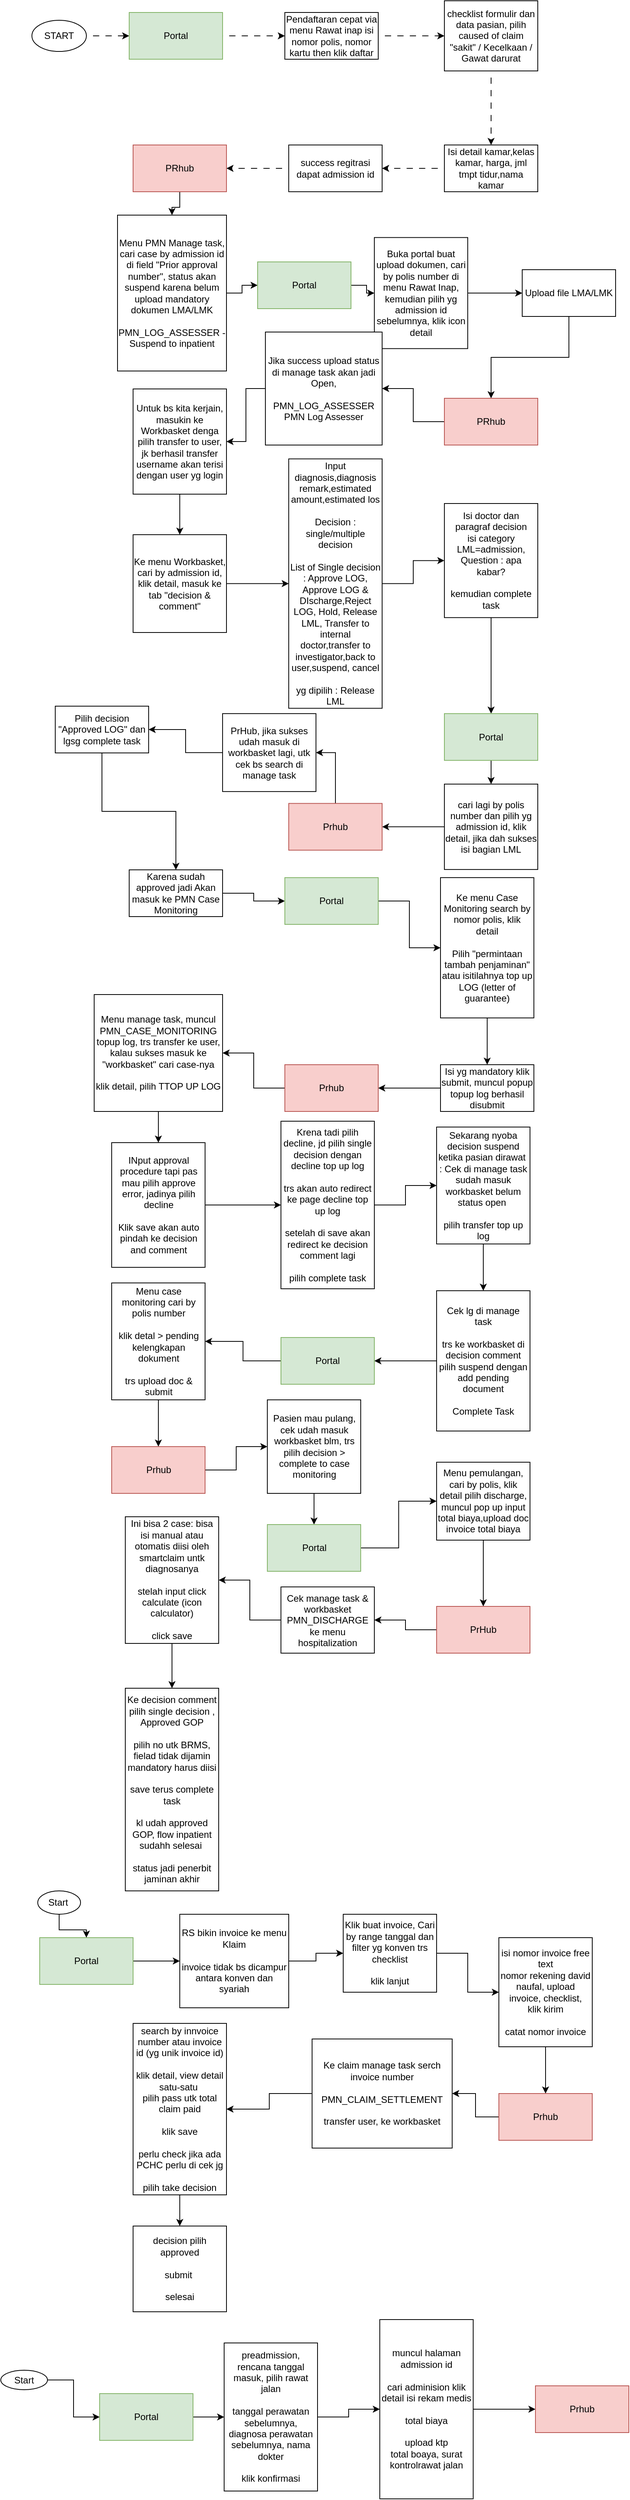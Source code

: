 <mxfile version="22.1.18" type="github">
  <diagram name="Page-1" id="2a_MQPUdAriOHTEBXUk0">
    <mxGraphModel dx="1042" dy="543" grid="1" gridSize="10" guides="1" tooltips="1" connect="1" arrows="1" fold="1" page="1" pageScale="1" pageWidth="850" pageHeight="1100" math="0" shadow="0">
      <root>
        <mxCell id="0" />
        <mxCell id="1" parent="0" />
        <mxCell id="EmaAOMSK9MtApYgZhfeo-3" value="" style="edgeStyle=orthogonalEdgeStyle;rounded=0;orthogonalLoop=1;jettySize=auto;html=1;strokeWidth=1;flowAnimation=1;" edge="1" parent="1" source="EmaAOMSK9MtApYgZhfeo-1" target="EmaAOMSK9MtApYgZhfeo-2">
          <mxGeometry relative="1" as="geometry" />
        </mxCell>
        <mxCell id="EmaAOMSK9MtApYgZhfeo-1" value="START" style="ellipse;whiteSpace=wrap;html=1;" vertex="1" parent="1">
          <mxGeometry x="40" y="40" width="70" height="40" as="geometry" />
        </mxCell>
        <mxCell id="EmaAOMSK9MtApYgZhfeo-5" value="" style="edgeStyle=orthogonalEdgeStyle;rounded=0;orthogonalLoop=1;jettySize=auto;html=1;flowAnimation=1;" edge="1" parent="1" source="EmaAOMSK9MtApYgZhfeo-2" target="EmaAOMSK9MtApYgZhfeo-4">
          <mxGeometry relative="1" as="geometry" />
        </mxCell>
        <mxCell id="EmaAOMSK9MtApYgZhfeo-2" value="Portal" style="whiteSpace=wrap;html=1;fillColor=#d5e8d4;strokeColor=#82b366;" vertex="1" parent="1">
          <mxGeometry x="165" y="30" width="120" height="60" as="geometry" />
        </mxCell>
        <mxCell id="EmaAOMSK9MtApYgZhfeo-8" value="" style="edgeStyle=orthogonalEdgeStyle;rounded=0;orthogonalLoop=1;jettySize=auto;html=1;flowAnimation=1;" edge="1" parent="1" source="EmaAOMSK9MtApYgZhfeo-4" target="EmaAOMSK9MtApYgZhfeo-7">
          <mxGeometry relative="1" as="geometry" />
        </mxCell>
        <mxCell id="EmaAOMSK9MtApYgZhfeo-4" value="Pendaftaran cepat via menu Rawat inap isi nomor polis, nomor kartu then klik daftar" style="whiteSpace=wrap;html=1;" vertex="1" parent="1">
          <mxGeometry x="365" y="30" width="120" height="60" as="geometry" />
        </mxCell>
        <mxCell id="EmaAOMSK9MtApYgZhfeo-11" value="" style="edgeStyle=orthogonalEdgeStyle;rounded=0;orthogonalLoop=1;jettySize=auto;html=1;flowAnimation=1;" edge="1" parent="1" source="EmaAOMSK9MtApYgZhfeo-7" target="EmaAOMSK9MtApYgZhfeo-10">
          <mxGeometry relative="1" as="geometry" />
        </mxCell>
        <mxCell id="EmaAOMSK9MtApYgZhfeo-7" value="checklist formulir dan data pasian, pilih caused of claim &quot;sakit&quot; / Kecelkaan / Gawat darurat" style="whiteSpace=wrap;html=1;" vertex="1" parent="1">
          <mxGeometry x="570" y="15" width="120" height="90" as="geometry" />
        </mxCell>
        <mxCell id="EmaAOMSK9MtApYgZhfeo-13" value="" style="edgeStyle=orthogonalEdgeStyle;rounded=0;orthogonalLoop=1;jettySize=auto;html=1;flowAnimation=1;" edge="1" parent="1" source="EmaAOMSK9MtApYgZhfeo-10" target="EmaAOMSK9MtApYgZhfeo-12">
          <mxGeometry relative="1" as="geometry" />
        </mxCell>
        <mxCell id="EmaAOMSK9MtApYgZhfeo-10" value="Isi detail kamar,kelas kamar, harga, jml tmpt tidur,nama kamar" style="whiteSpace=wrap;html=1;" vertex="1" parent="1">
          <mxGeometry x="570" y="200" width="120" height="60" as="geometry" />
        </mxCell>
        <mxCell id="EmaAOMSK9MtApYgZhfeo-15" value="" style="edgeStyle=orthogonalEdgeStyle;rounded=0;orthogonalLoop=1;jettySize=auto;html=1;flowAnimation=1;" edge="1" parent="1" source="EmaAOMSK9MtApYgZhfeo-12" target="EmaAOMSK9MtApYgZhfeo-14">
          <mxGeometry relative="1" as="geometry" />
        </mxCell>
        <mxCell id="EmaAOMSK9MtApYgZhfeo-12" value="success regitrasi dapat admission id" style="whiteSpace=wrap;html=1;" vertex="1" parent="1">
          <mxGeometry x="370" y="200" width="120" height="60" as="geometry" />
        </mxCell>
        <mxCell id="EmaAOMSK9MtApYgZhfeo-17" value="" style="edgeStyle=orthogonalEdgeStyle;rounded=0;orthogonalLoop=1;jettySize=auto;html=1;" edge="1" parent="1" source="EmaAOMSK9MtApYgZhfeo-14" target="EmaAOMSK9MtApYgZhfeo-16">
          <mxGeometry relative="1" as="geometry" />
        </mxCell>
        <mxCell id="EmaAOMSK9MtApYgZhfeo-14" value="PRhub" style="whiteSpace=wrap;html=1;fillColor=#f8cecc;strokeColor=#b85450;" vertex="1" parent="1">
          <mxGeometry x="170" y="200" width="120" height="60" as="geometry" />
        </mxCell>
        <mxCell id="EmaAOMSK9MtApYgZhfeo-97" value="" style="edgeStyle=orthogonalEdgeStyle;rounded=0;orthogonalLoop=1;jettySize=auto;html=1;" edge="1" parent="1" source="EmaAOMSK9MtApYgZhfeo-16" target="EmaAOMSK9MtApYgZhfeo-96">
          <mxGeometry relative="1" as="geometry" />
        </mxCell>
        <mxCell id="EmaAOMSK9MtApYgZhfeo-16" value="Menu PMN Manage task, cari case by admission id di field &quot;Prior approval number&quot;, status akan suspend karena belum upload mandatory dokumen LMA/LMK&lt;br&gt;&lt;br&gt;PMN_LOG_ASSESSER - Suspend to inpatient" style="whiteSpace=wrap;html=1;" vertex="1" parent="1">
          <mxGeometry x="150" y="290" width="140" height="200" as="geometry" />
        </mxCell>
        <mxCell id="EmaAOMSK9MtApYgZhfeo-22" value="" style="edgeStyle=orthogonalEdgeStyle;rounded=0;orthogonalLoop=1;jettySize=auto;html=1;" edge="1" parent="1" source="EmaAOMSK9MtApYgZhfeo-19" target="EmaAOMSK9MtApYgZhfeo-21">
          <mxGeometry relative="1" as="geometry" />
        </mxCell>
        <mxCell id="EmaAOMSK9MtApYgZhfeo-19" value="Buka portal buat upload dokumen, cari by polis number di menu Rawat Inap, kemudian pilih yg admission id sebelumnya, klik icon detail" style="whiteSpace=wrap;html=1;" vertex="1" parent="1">
          <mxGeometry x="480" y="318.75" width="120" height="142.5" as="geometry" />
        </mxCell>
        <mxCell id="EmaAOMSK9MtApYgZhfeo-24" value="" style="edgeStyle=orthogonalEdgeStyle;rounded=0;orthogonalLoop=1;jettySize=auto;html=1;" edge="1" parent="1" source="EmaAOMSK9MtApYgZhfeo-21" target="EmaAOMSK9MtApYgZhfeo-23">
          <mxGeometry relative="1" as="geometry" />
        </mxCell>
        <mxCell id="EmaAOMSK9MtApYgZhfeo-21" value="Upload file LMA/LMK" style="whiteSpace=wrap;html=1;" vertex="1" parent="1">
          <mxGeometry x="670" y="360" width="120" height="60" as="geometry" />
        </mxCell>
        <mxCell id="EmaAOMSK9MtApYgZhfeo-26" value="" style="edgeStyle=orthogonalEdgeStyle;rounded=0;orthogonalLoop=1;jettySize=auto;html=1;" edge="1" parent="1" source="EmaAOMSK9MtApYgZhfeo-23" target="EmaAOMSK9MtApYgZhfeo-25">
          <mxGeometry relative="1" as="geometry" />
        </mxCell>
        <mxCell id="EmaAOMSK9MtApYgZhfeo-23" value="PRhub" style="whiteSpace=wrap;html=1;fillColor=#f8cecc;strokeColor=#b85450;" vertex="1" parent="1">
          <mxGeometry x="570" y="525" width="120" height="60" as="geometry" />
        </mxCell>
        <mxCell id="EmaAOMSK9MtApYgZhfeo-28" value="" style="edgeStyle=orthogonalEdgeStyle;rounded=0;orthogonalLoop=1;jettySize=auto;html=1;" edge="1" parent="1" source="EmaAOMSK9MtApYgZhfeo-25" target="EmaAOMSK9MtApYgZhfeo-27">
          <mxGeometry relative="1" as="geometry" />
        </mxCell>
        <mxCell id="EmaAOMSK9MtApYgZhfeo-25" value="Jika success upload status di manage task akan jadi Open,&lt;br&gt;&lt;br&gt;PMN_LOG_ASSESSER PMN Log Assesser" style="whiteSpace=wrap;html=1;" vertex="1" parent="1">
          <mxGeometry x="340" y="440" width="150" height="145" as="geometry" />
        </mxCell>
        <mxCell id="EmaAOMSK9MtApYgZhfeo-31" value="" style="edgeStyle=orthogonalEdgeStyle;rounded=0;orthogonalLoop=1;jettySize=auto;html=1;" edge="1" parent="1" source="EmaAOMSK9MtApYgZhfeo-27" target="EmaAOMSK9MtApYgZhfeo-30">
          <mxGeometry relative="1" as="geometry" />
        </mxCell>
        <mxCell id="EmaAOMSK9MtApYgZhfeo-27" value="Untuk bs kita kerjain, masukin ke Workbasket denga pilih transfer to user, jk berhasil transfer username akan terisi dengan user yg login" style="whiteSpace=wrap;html=1;" vertex="1" parent="1">
          <mxGeometry x="170" y="513" width="120" height="135" as="geometry" />
        </mxCell>
        <mxCell id="EmaAOMSK9MtApYgZhfeo-33" value="" style="edgeStyle=orthogonalEdgeStyle;rounded=0;orthogonalLoop=1;jettySize=auto;html=1;" edge="1" parent="1" source="EmaAOMSK9MtApYgZhfeo-30" target="EmaAOMSK9MtApYgZhfeo-32">
          <mxGeometry relative="1" as="geometry" />
        </mxCell>
        <mxCell id="EmaAOMSK9MtApYgZhfeo-30" value="Ke menu Workbasket, cari by admission id, klik detail, masuk ke tab &quot;decision &amp;amp; comment&quot;" style="whiteSpace=wrap;html=1;" vertex="1" parent="1">
          <mxGeometry x="170" y="700" width="120" height="125.5" as="geometry" />
        </mxCell>
        <mxCell id="EmaAOMSK9MtApYgZhfeo-36" value="" style="edgeStyle=orthogonalEdgeStyle;rounded=0;orthogonalLoop=1;jettySize=auto;html=1;" edge="1" parent="1" source="EmaAOMSK9MtApYgZhfeo-32" target="EmaAOMSK9MtApYgZhfeo-35">
          <mxGeometry relative="1" as="geometry" />
        </mxCell>
        <mxCell id="EmaAOMSK9MtApYgZhfeo-32" value="Input diagnosis,diagnosis remark,estimated amount,estimated los&lt;br&gt;&lt;br&gt;Decision : single/multiple decision&lt;br&gt;&lt;br&gt;List of Single decision : Approve LOG, Approve LOG &amp;amp; DIscharge,Reject LOG, Hold, Release LML, Transfer to internal doctor,transfer to investigator,back to user,suspend, cancel&lt;br&gt;&lt;br&gt;yg dipilih : Release LML" style="whiteSpace=wrap;html=1;" vertex="1" parent="1">
          <mxGeometry x="370" y="602.75" width="120" height="320" as="geometry" />
        </mxCell>
        <mxCell id="EmaAOMSK9MtApYgZhfeo-44" value="" style="edgeStyle=orthogonalEdgeStyle;rounded=0;orthogonalLoop=1;jettySize=auto;html=1;" edge="1" parent="1" source="EmaAOMSK9MtApYgZhfeo-35" target="EmaAOMSK9MtApYgZhfeo-43">
          <mxGeometry relative="1" as="geometry" />
        </mxCell>
        <mxCell id="EmaAOMSK9MtApYgZhfeo-35" value="Isi doctor dan paragraf decision&lt;br&gt;isi category LML=admission, Question : apa kabar?&lt;br&gt;&lt;br&gt;kemudian complete task" style="whiteSpace=wrap;html=1;" vertex="1" parent="1">
          <mxGeometry x="570" y="660" width="120" height="146.38" as="geometry" />
        </mxCell>
        <mxCell id="EmaAOMSK9MtApYgZhfeo-46" value="" style="edgeStyle=orthogonalEdgeStyle;rounded=0;orthogonalLoop=1;jettySize=auto;html=1;" edge="1" parent="1" source="EmaAOMSK9MtApYgZhfeo-43" target="EmaAOMSK9MtApYgZhfeo-45">
          <mxGeometry relative="1" as="geometry" />
        </mxCell>
        <mxCell id="EmaAOMSK9MtApYgZhfeo-43" value="Portal" style="whiteSpace=wrap;html=1;fillColor=#d5e8d4;strokeColor=#82b366;" vertex="1" parent="1">
          <mxGeometry x="570" y="929.57" width="120" height="60" as="geometry" />
        </mxCell>
        <mxCell id="EmaAOMSK9MtApYgZhfeo-100" value="" style="edgeStyle=orthogonalEdgeStyle;rounded=0;orthogonalLoop=1;jettySize=auto;html=1;" edge="1" parent="1" source="EmaAOMSK9MtApYgZhfeo-45" target="EmaAOMSK9MtApYgZhfeo-99">
          <mxGeometry relative="1" as="geometry" />
        </mxCell>
        <mxCell id="EmaAOMSK9MtApYgZhfeo-45" value="cari lagi by polis number dan pilih yg admission id, klik detail, jika dah sukses isi bagian LML" style="whiteSpace=wrap;html=1;" vertex="1" parent="1">
          <mxGeometry x="570" y="1020" width="120" height="109.57" as="geometry" />
        </mxCell>
        <mxCell id="EmaAOMSK9MtApYgZhfeo-50" value="" style="edgeStyle=orthogonalEdgeStyle;rounded=0;orthogonalLoop=1;jettySize=auto;html=1;" edge="1" parent="1" source="EmaAOMSK9MtApYgZhfeo-47" target="EmaAOMSK9MtApYgZhfeo-49">
          <mxGeometry relative="1" as="geometry" />
        </mxCell>
        <mxCell id="EmaAOMSK9MtApYgZhfeo-47" value="PrHub, jika sukses udah masuk di workbasket lagi, utk cek bs search di manage task" style="whiteSpace=wrap;html=1;" vertex="1" parent="1">
          <mxGeometry x="285" y="929.57" width="120" height="100" as="geometry" />
        </mxCell>
        <mxCell id="EmaAOMSK9MtApYgZhfeo-52" value="" style="edgeStyle=orthogonalEdgeStyle;rounded=0;orthogonalLoop=1;jettySize=auto;html=1;" edge="1" parent="1" source="EmaAOMSK9MtApYgZhfeo-49" target="EmaAOMSK9MtApYgZhfeo-51">
          <mxGeometry relative="1" as="geometry" />
        </mxCell>
        <mxCell id="EmaAOMSK9MtApYgZhfeo-49" value="Pilih decision &quot;Approved LOG&quot; dan lgsg complete task" style="whiteSpace=wrap;html=1;" vertex="1" parent="1">
          <mxGeometry x="70" y="920" width="120" height="60" as="geometry" />
        </mxCell>
        <mxCell id="EmaAOMSK9MtApYgZhfeo-54" value="" style="edgeStyle=orthogonalEdgeStyle;rounded=0;orthogonalLoop=1;jettySize=auto;html=1;" edge="1" parent="1" source="EmaAOMSK9MtApYgZhfeo-51" target="EmaAOMSK9MtApYgZhfeo-53">
          <mxGeometry relative="1" as="geometry" />
        </mxCell>
        <mxCell id="EmaAOMSK9MtApYgZhfeo-51" value="Karena sudah approved jadi Akan masuk ke PMN Case Monitoring" style="whiteSpace=wrap;html=1;" vertex="1" parent="1">
          <mxGeometry x="165" y="1130" width="120" height="60" as="geometry" />
        </mxCell>
        <mxCell id="EmaAOMSK9MtApYgZhfeo-62" value="" style="edgeStyle=orthogonalEdgeStyle;rounded=0;orthogonalLoop=1;jettySize=auto;html=1;" edge="1" parent="1" source="EmaAOMSK9MtApYgZhfeo-53" target="EmaAOMSK9MtApYgZhfeo-61">
          <mxGeometry relative="1" as="geometry" />
        </mxCell>
        <mxCell id="EmaAOMSK9MtApYgZhfeo-53" value="Portal" style="whiteSpace=wrap;html=1;fillColor=#d5e8d4;strokeColor=#82b366;" vertex="1" parent="1">
          <mxGeometry x="365" y="1140" width="120" height="60" as="geometry" />
        </mxCell>
        <mxCell id="EmaAOMSK9MtApYgZhfeo-65" value="" style="edgeStyle=orthogonalEdgeStyle;rounded=0;orthogonalLoop=1;jettySize=auto;html=1;" edge="1" parent="1" source="EmaAOMSK9MtApYgZhfeo-61" target="EmaAOMSK9MtApYgZhfeo-64">
          <mxGeometry relative="1" as="geometry" />
        </mxCell>
        <mxCell id="EmaAOMSK9MtApYgZhfeo-61" value="Ke menu Case Monitoring search by nomor polis, klik detail&lt;br&gt;&lt;br&gt;Pilih &quot;permintaan tambah penjaminan&quot; atau isitilahnya top up LOG (letter of guarantee)" style="whiteSpace=wrap;html=1;" vertex="1" parent="1">
          <mxGeometry x="565" y="1140" width="120" height="180" as="geometry" />
        </mxCell>
        <mxCell id="EmaAOMSK9MtApYgZhfeo-67" value="" style="edgeStyle=orthogonalEdgeStyle;rounded=0;orthogonalLoop=1;jettySize=auto;html=1;" edge="1" parent="1" source="EmaAOMSK9MtApYgZhfeo-64" target="EmaAOMSK9MtApYgZhfeo-66">
          <mxGeometry relative="1" as="geometry" />
        </mxCell>
        <mxCell id="EmaAOMSK9MtApYgZhfeo-64" value="Isi yg mandatory klik submit, muncul popup topup log berhasil disubmit" style="whiteSpace=wrap;html=1;" vertex="1" parent="1">
          <mxGeometry x="565" y="1380" width="120" height="60" as="geometry" />
        </mxCell>
        <mxCell id="EmaAOMSK9MtApYgZhfeo-69" value="" style="edgeStyle=orthogonalEdgeStyle;rounded=0;orthogonalLoop=1;jettySize=auto;html=1;" edge="1" parent="1" source="EmaAOMSK9MtApYgZhfeo-66" target="EmaAOMSK9MtApYgZhfeo-68">
          <mxGeometry relative="1" as="geometry" />
        </mxCell>
        <mxCell id="EmaAOMSK9MtApYgZhfeo-66" value="Prhub" style="whiteSpace=wrap;html=1;fillColor=#f8cecc;strokeColor=#b85450;" vertex="1" parent="1">
          <mxGeometry x="365" y="1380" width="120" height="60" as="geometry" />
        </mxCell>
        <mxCell id="EmaAOMSK9MtApYgZhfeo-71" value="" style="edgeStyle=orthogonalEdgeStyle;rounded=0;orthogonalLoop=1;jettySize=auto;html=1;" edge="1" parent="1" source="EmaAOMSK9MtApYgZhfeo-68" target="EmaAOMSK9MtApYgZhfeo-70">
          <mxGeometry relative="1" as="geometry" />
        </mxCell>
        <mxCell id="EmaAOMSK9MtApYgZhfeo-68" value="Menu manage task, muncul PMN_CASE_MONITORING topup log, trs transfer ke user, kalau sukses masuk ke &quot;workbasket&quot; cari case-nya&lt;br&gt;&lt;br&gt;klik detail, pilih TTOP UP LOG" style="whiteSpace=wrap;html=1;" vertex="1" parent="1">
          <mxGeometry x="120" y="1290" width="165" height="150" as="geometry" />
        </mxCell>
        <mxCell id="EmaAOMSK9MtApYgZhfeo-73" value="" style="edgeStyle=orthogonalEdgeStyle;rounded=0;orthogonalLoop=1;jettySize=auto;html=1;" edge="1" parent="1" source="EmaAOMSK9MtApYgZhfeo-70" target="EmaAOMSK9MtApYgZhfeo-72">
          <mxGeometry relative="1" as="geometry" />
        </mxCell>
        <mxCell id="EmaAOMSK9MtApYgZhfeo-70" value="INput approval procedure tapi pas mau pilih approve error, jadinya pilih decline&lt;br&gt;&lt;br&gt;Klik save akan auto pindah ke decision and comment" style="whiteSpace=wrap;html=1;" vertex="1" parent="1">
          <mxGeometry x="142.5" y="1480" width="120" height="160" as="geometry" />
        </mxCell>
        <mxCell id="EmaAOMSK9MtApYgZhfeo-75" value="" style="edgeStyle=orthogonalEdgeStyle;rounded=0;orthogonalLoop=1;jettySize=auto;html=1;" edge="1" parent="1" source="EmaAOMSK9MtApYgZhfeo-72" target="EmaAOMSK9MtApYgZhfeo-74">
          <mxGeometry relative="1" as="geometry" />
        </mxCell>
        <mxCell id="EmaAOMSK9MtApYgZhfeo-72" value="Krena tadi pilih decline, jd pilih single decision dengan decline top up log&lt;br&gt;&lt;br&gt;trs akan auto redirect ke page decline top up log&lt;br&gt;&lt;br&gt;setelah di save akan redirect ke decision comment lagi&lt;br&gt;&lt;br&gt;pilih complete task" style="whiteSpace=wrap;html=1;" vertex="1" parent="1">
          <mxGeometry x="360" y="1452.5" width="120" height="215" as="geometry" />
        </mxCell>
        <mxCell id="EmaAOMSK9MtApYgZhfeo-77" value="" style="edgeStyle=orthogonalEdgeStyle;rounded=0;orthogonalLoop=1;jettySize=auto;html=1;" edge="1" parent="1" source="EmaAOMSK9MtApYgZhfeo-74" target="EmaAOMSK9MtApYgZhfeo-76">
          <mxGeometry relative="1" as="geometry" />
        </mxCell>
        <mxCell id="EmaAOMSK9MtApYgZhfeo-74" value="Sekarang nyoba decision suspend ketika pasian dirawat&amp;nbsp; : Cek di manage task sudah masuk workbasket belum status open&amp;nbsp;&lt;br&gt;&lt;br&gt;pilih transfer top up log" style="whiteSpace=wrap;html=1;" vertex="1" parent="1">
          <mxGeometry x="560" y="1460" width="120" height="150" as="geometry" />
        </mxCell>
        <mxCell id="EmaAOMSK9MtApYgZhfeo-79" value="" style="edgeStyle=orthogonalEdgeStyle;rounded=0;orthogonalLoop=1;jettySize=auto;html=1;" edge="1" parent="1" source="EmaAOMSK9MtApYgZhfeo-76" target="EmaAOMSK9MtApYgZhfeo-78">
          <mxGeometry relative="1" as="geometry" />
        </mxCell>
        <mxCell id="EmaAOMSK9MtApYgZhfeo-76" value="Cek lg di manage task&lt;br&gt;&lt;br&gt;trs ke workbasket di decision comment pilih suspend dengan add pending document&lt;br&gt;&lt;br&gt;Complete Task" style="whiteSpace=wrap;html=1;" vertex="1" parent="1">
          <mxGeometry x="560" y="1670" width="120" height="180" as="geometry" />
        </mxCell>
        <mxCell id="EmaAOMSK9MtApYgZhfeo-81" value="" style="edgeStyle=orthogonalEdgeStyle;rounded=0;orthogonalLoop=1;jettySize=auto;html=1;" edge="1" parent="1" source="EmaAOMSK9MtApYgZhfeo-78" target="EmaAOMSK9MtApYgZhfeo-80">
          <mxGeometry relative="1" as="geometry" />
        </mxCell>
        <mxCell id="EmaAOMSK9MtApYgZhfeo-78" value="Portal" style="whiteSpace=wrap;html=1;fillColor=#d5e8d4;strokeColor=#82b366;" vertex="1" parent="1">
          <mxGeometry x="360" y="1730" width="120" height="60" as="geometry" />
        </mxCell>
        <mxCell id="EmaAOMSK9MtApYgZhfeo-83" value="" style="edgeStyle=orthogonalEdgeStyle;rounded=0;orthogonalLoop=1;jettySize=auto;html=1;" edge="1" parent="1" source="EmaAOMSK9MtApYgZhfeo-80" target="EmaAOMSK9MtApYgZhfeo-82">
          <mxGeometry relative="1" as="geometry" />
        </mxCell>
        <mxCell id="EmaAOMSK9MtApYgZhfeo-80" value="Menu case monitoring cari by polis number&lt;br&gt;&lt;br&gt;klik detal &amp;gt; pending kelengkapan dokument&lt;br&gt;&lt;br&gt;trs upload doc &amp;amp; submit" style="whiteSpace=wrap;html=1;" vertex="1" parent="1">
          <mxGeometry x="142.5" y="1660" width="120" height="150" as="geometry" />
        </mxCell>
        <mxCell id="EmaAOMSK9MtApYgZhfeo-85" value="" style="edgeStyle=orthogonalEdgeStyle;rounded=0;orthogonalLoop=1;jettySize=auto;html=1;" edge="1" parent="1" source="EmaAOMSK9MtApYgZhfeo-82" target="EmaAOMSK9MtApYgZhfeo-84">
          <mxGeometry relative="1" as="geometry" />
        </mxCell>
        <mxCell id="EmaAOMSK9MtApYgZhfeo-82" value="Prhub" style="whiteSpace=wrap;html=1;fillColor=#f8cecc;strokeColor=#b85450;" vertex="1" parent="1">
          <mxGeometry x="142.5" y="1870" width="120" height="60" as="geometry" />
        </mxCell>
        <mxCell id="EmaAOMSK9MtApYgZhfeo-87" value="" style="edgeStyle=orthogonalEdgeStyle;rounded=0;orthogonalLoop=1;jettySize=auto;html=1;" edge="1" parent="1" source="EmaAOMSK9MtApYgZhfeo-84" target="EmaAOMSK9MtApYgZhfeo-86">
          <mxGeometry relative="1" as="geometry" />
        </mxCell>
        <mxCell id="EmaAOMSK9MtApYgZhfeo-84" value="Pasien mau pulang, cek udah masuk workbasket blm, trs pilih decision &amp;gt; complete to case monitoring" style="whiteSpace=wrap;html=1;" vertex="1" parent="1">
          <mxGeometry x="342.5" y="1810" width="120" height="120" as="geometry" />
        </mxCell>
        <mxCell id="EmaAOMSK9MtApYgZhfeo-89" value="" style="edgeStyle=orthogonalEdgeStyle;rounded=0;orthogonalLoop=1;jettySize=auto;html=1;" edge="1" parent="1" source="EmaAOMSK9MtApYgZhfeo-86" target="EmaAOMSK9MtApYgZhfeo-88">
          <mxGeometry relative="1" as="geometry" />
        </mxCell>
        <mxCell id="EmaAOMSK9MtApYgZhfeo-86" value="Portal" style="whiteSpace=wrap;html=1;fillColor=#d5e8d4;strokeColor=#82b366;" vertex="1" parent="1">
          <mxGeometry x="342.5" y="1970" width="120" height="60" as="geometry" />
        </mxCell>
        <mxCell id="EmaAOMSK9MtApYgZhfeo-91" value="" style="edgeStyle=orthogonalEdgeStyle;rounded=0;orthogonalLoop=1;jettySize=auto;html=1;" edge="1" parent="1" source="EmaAOMSK9MtApYgZhfeo-88" target="EmaAOMSK9MtApYgZhfeo-90">
          <mxGeometry relative="1" as="geometry" />
        </mxCell>
        <mxCell id="EmaAOMSK9MtApYgZhfeo-88" value="Menu pemulangan, cari by polis, klik detail pilih discharge, muncul pop up input total biaya,upload doc invoice total biaya" style="whiteSpace=wrap;html=1;" vertex="1" parent="1">
          <mxGeometry x="560" y="1890" width="120" height="100" as="geometry" />
        </mxCell>
        <mxCell id="EmaAOMSK9MtApYgZhfeo-93" value="" style="edgeStyle=orthogonalEdgeStyle;rounded=0;orthogonalLoop=1;jettySize=auto;html=1;" edge="1" parent="1" source="EmaAOMSK9MtApYgZhfeo-90" target="EmaAOMSK9MtApYgZhfeo-92">
          <mxGeometry relative="1" as="geometry" />
        </mxCell>
        <mxCell id="EmaAOMSK9MtApYgZhfeo-90" value="PrHub" style="whiteSpace=wrap;html=1;fillColor=#f8cecc;strokeColor=#b85450;" vertex="1" parent="1">
          <mxGeometry x="560" y="2075" width="120" height="60" as="geometry" />
        </mxCell>
        <mxCell id="EmaAOMSK9MtApYgZhfeo-95" value="" style="edgeStyle=orthogonalEdgeStyle;rounded=0;orthogonalLoop=1;jettySize=auto;html=1;" edge="1" parent="1" source="EmaAOMSK9MtApYgZhfeo-92" target="EmaAOMSK9MtApYgZhfeo-94">
          <mxGeometry relative="1" as="geometry" />
        </mxCell>
        <mxCell id="EmaAOMSK9MtApYgZhfeo-92" value="Cek manage task &amp;amp; workbasket PMN_DISCHARGE ke menu hospitalization" style="whiteSpace=wrap;html=1;" vertex="1" parent="1">
          <mxGeometry x="360" y="2050" width="120" height="85" as="geometry" />
        </mxCell>
        <mxCell id="EmaAOMSK9MtApYgZhfeo-108" value="" style="edgeStyle=orthogonalEdgeStyle;rounded=0;orthogonalLoop=1;jettySize=auto;html=1;" edge="1" parent="1" source="EmaAOMSK9MtApYgZhfeo-94" target="EmaAOMSK9MtApYgZhfeo-107">
          <mxGeometry relative="1" as="geometry" />
        </mxCell>
        <mxCell id="EmaAOMSK9MtApYgZhfeo-94" value="Ini bisa 2 case: bisa isi manual atau otomatis diisi oleh smartclaim untk diagnosanya&lt;br&gt;&lt;br&gt;stelah input click calculate (icon calculator)&lt;br&gt;&lt;br&gt;click save" style="whiteSpace=wrap;html=1;" vertex="1" parent="1">
          <mxGeometry x="160" y="1960" width="120" height="162.5" as="geometry" />
        </mxCell>
        <mxCell id="EmaAOMSK9MtApYgZhfeo-98" style="edgeStyle=orthogonalEdgeStyle;rounded=0;orthogonalLoop=1;jettySize=auto;html=1;entryX=0;entryY=0.5;entryDx=0;entryDy=0;" edge="1" parent="1" source="EmaAOMSK9MtApYgZhfeo-96" target="EmaAOMSK9MtApYgZhfeo-19">
          <mxGeometry relative="1" as="geometry" />
        </mxCell>
        <mxCell id="EmaAOMSK9MtApYgZhfeo-96" value="Portal" style="whiteSpace=wrap;html=1;fillColor=#d5e8d4;strokeColor=#82b366;" vertex="1" parent="1">
          <mxGeometry x="330" y="350" width="120" height="60" as="geometry" />
        </mxCell>
        <mxCell id="EmaAOMSK9MtApYgZhfeo-101" style="edgeStyle=orthogonalEdgeStyle;rounded=0;orthogonalLoop=1;jettySize=auto;html=1;entryX=1;entryY=0.5;entryDx=0;entryDy=0;" edge="1" parent="1" source="EmaAOMSK9MtApYgZhfeo-99" target="EmaAOMSK9MtApYgZhfeo-47">
          <mxGeometry relative="1" as="geometry" />
        </mxCell>
        <mxCell id="EmaAOMSK9MtApYgZhfeo-99" value="Prhub" style="whiteSpace=wrap;html=1;fillColor=#f8cecc;strokeColor=#b85450;" vertex="1" parent="1">
          <mxGeometry x="370" y="1044.785" width="120" height="60" as="geometry" />
        </mxCell>
        <mxCell id="EmaAOMSK9MtApYgZhfeo-107" value="Ke decision comment pilih single decision , Approved GOP&lt;br&gt;&lt;br&gt;pilih no utk BRMS, fielad tidak dijamin mandatory harus diisi&lt;br&gt;&lt;br&gt;save terus complete task&lt;br&gt;&lt;br&gt;kl udah approved GOP, flow inpatient sudahh selesai&amp;nbsp;&lt;br&gt;&lt;br&gt;status jadi penerbit jaminan akhir" style="whiteSpace=wrap;html=1;" vertex="1" parent="1">
          <mxGeometry x="160" y="2180" width="120" height="260" as="geometry" />
        </mxCell>
        <mxCell id="EmaAOMSK9MtApYgZhfeo-117" value="" style="edgeStyle=orthogonalEdgeStyle;rounded=0;orthogonalLoop=1;jettySize=auto;html=1;" edge="1" parent="1" source="EmaAOMSK9MtApYgZhfeo-112" target="EmaAOMSK9MtApYgZhfeo-116">
          <mxGeometry relative="1" as="geometry" />
        </mxCell>
        <mxCell id="EmaAOMSK9MtApYgZhfeo-112" value="RS bikin invoice ke menu Klaim&lt;br&gt;&lt;br&gt;invoice tidak bs dicampur antara konven dan syariah" style="rounded=0;whiteSpace=wrap;html=1;" vertex="1" parent="1">
          <mxGeometry x="230" y="2470" width="140" height="120" as="geometry" />
        </mxCell>
        <mxCell id="EmaAOMSK9MtApYgZhfeo-115" value="" style="edgeStyle=orthogonalEdgeStyle;rounded=0;orthogonalLoop=1;jettySize=auto;html=1;" edge="1" parent="1" source="EmaAOMSK9MtApYgZhfeo-114" target="EmaAOMSK9MtApYgZhfeo-112">
          <mxGeometry relative="1" as="geometry" />
        </mxCell>
        <mxCell id="EmaAOMSK9MtApYgZhfeo-114" value="Portal" style="rounded=0;whiteSpace=wrap;html=1;fillColor=#d5e8d4;strokeColor=#82b366;" vertex="1" parent="1">
          <mxGeometry x="50" y="2500" width="120" height="60" as="geometry" />
        </mxCell>
        <mxCell id="EmaAOMSK9MtApYgZhfeo-120" value="" style="edgeStyle=orthogonalEdgeStyle;rounded=0;orthogonalLoop=1;jettySize=auto;html=1;" edge="1" parent="1" source="EmaAOMSK9MtApYgZhfeo-116" target="EmaAOMSK9MtApYgZhfeo-119">
          <mxGeometry relative="1" as="geometry" />
        </mxCell>
        <mxCell id="EmaAOMSK9MtApYgZhfeo-116" value="Klik buat invoice, Cari by range tanggal dan filter yg konven trs checklist&lt;br&gt;&lt;br&gt;klik lanjut" style="whiteSpace=wrap;html=1;rounded=0;" vertex="1" parent="1">
          <mxGeometry x="440" y="2470" width="120" height="100" as="geometry" />
        </mxCell>
        <mxCell id="EmaAOMSK9MtApYgZhfeo-123" value="" style="edgeStyle=orthogonalEdgeStyle;rounded=0;orthogonalLoop=1;jettySize=auto;html=1;" edge="1" parent="1" source="EmaAOMSK9MtApYgZhfeo-119" target="EmaAOMSK9MtApYgZhfeo-122">
          <mxGeometry relative="1" as="geometry" />
        </mxCell>
        <mxCell id="EmaAOMSK9MtApYgZhfeo-119" value="isi nomor invoice free text&lt;br&gt;nomor rekening david naufal, upload invoice, checklist,&lt;br&gt;klik kirim&lt;br&gt;&lt;br&gt;catat nomor invoice" style="whiteSpace=wrap;html=1;rounded=0;" vertex="1" parent="1">
          <mxGeometry x="640" y="2500" width="120" height="140" as="geometry" />
        </mxCell>
        <mxCell id="EmaAOMSK9MtApYgZhfeo-125" value="" style="edgeStyle=orthogonalEdgeStyle;rounded=0;orthogonalLoop=1;jettySize=auto;html=1;" edge="1" parent="1" source="EmaAOMSK9MtApYgZhfeo-122" target="EmaAOMSK9MtApYgZhfeo-124">
          <mxGeometry relative="1" as="geometry" />
        </mxCell>
        <mxCell id="EmaAOMSK9MtApYgZhfeo-122" value="Prhub" style="whiteSpace=wrap;html=1;rounded=0;fillColor=#f8cecc;strokeColor=#b85450;" vertex="1" parent="1">
          <mxGeometry x="640" y="2700" width="120" height="60" as="geometry" />
        </mxCell>
        <mxCell id="EmaAOMSK9MtApYgZhfeo-128" value="" style="edgeStyle=orthogonalEdgeStyle;rounded=0;orthogonalLoop=1;jettySize=auto;html=1;" edge="1" parent="1" source="EmaAOMSK9MtApYgZhfeo-124" target="EmaAOMSK9MtApYgZhfeo-127">
          <mxGeometry relative="1" as="geometry" />
        </mxCell>
        <mxCell id="EmaAOMSK9MtApYgZhfeo-124" value="Ke claim manage task serch invoice number&lt;br&gt;&lt;br&gt;PMN_CLAIM_SETTLEMENT&lt;br&gt;&lt;br&gt;transfer user, ke workbasket" style="whiteSpace=wrap;html=1;rounded=0;" vertex="1" parent="1">
          <mxGeometry x="400" y="2630" width="180" height="140" as="geometry" />
        </mxCell>
        <mxCell id="EmaAOMSK9MtApYgZhfeo-132" value="" style="edgeStyle=orthogonalEdgeStyle;rounded=0;orthogonalLoop=1;jettySize=auto;html=1;" edge="1" parent="1" source="EmaAOMSK9MtApYgZhfeo-127" target="EmaAOMSK9MtApYgZhfeo-131">
          <mxGeometry relative="1" as="geometry" />
        </mxCell>
        <mxCell id="EmaAOMSK9MtApYgZhfeo-127" value="search by innvoice number atau invoice id (yg unik invoice id)&lt;br&gt;&lt;br&gt;klik detail, view detail satu-satu&amp;nbsp;&lt;br&gt;pilih pass utk total claim paid&lt;br&gt;&lt;br&gt;klik save&lt;br&gt;&lt;br&gt;perlu check jika ada PCHC perlu di cek jg&lt;br&gt;&lt;br&gt;pilih take decision&lt;br&gt;" style="whiteSpace=wrap;html=1;rounded=0;" vertex="1" parent="1">
          <mxGeometry x="170" y="2610" width="120" height="220" as="geometry" />
        </mxCell>
        <mxCell id="EmaAOMSK9MtApYgZhfeo-130" value="" style="edgeStyle=orthogonalEdgeStyle;rounded=0;orthogonalLoop=1;jettySize=auto;html=1;" edge="1" parent="1" source="EmaAOMSK9MtApYgZhfeo-129" target="EmaAOMSK9MtApYgZhfeo-114">
          <mxGeometry relative="1" as="geometry" />
        </mxCell>
        <mxCell id="EmaAOMSK9MtApYgZhfeo-129" value="Start&amp;nbsp;" style="ellipse;whiteSpace=wrap;html=1;" vertex="1" parent="1">
          <mxGeometry x="47.5" y="2440" width="55" height="30" as="geometry" />
        </mxCell>
        <mxCell id="EmaAOMSK9MtApYgZhfeo-131" value="decision pilih approved&lt;br&gt;&lt;br&gt;submit&amp;nbsp;&lt;br&gt;&lt;br&gt;selesai" style="whiteSpace=wrap;html=1;rounded=0;" vertex="1" parent="1">
          <mxGeometry x="170" y="2870" width="120" height="110" as="geometry" />
        </mxCell>
        <mxCell id="EmaAOMSK9MtApYgZhfeo-135" value="" style="edgeStyle=orthogonalEdgeStyle;rounded=0;orthogonalLoop=1;jettySize=auto;html=1;" edge="1" parent="1" source="EmaAOMSK9MtApYgZhfeo-133" target="EmaAOMSK9MtApYgZhfeo-134">
          <mxGeometry relative="1" as="geometry" />
        </mxCell>
        <mxCell id="EmaAOMSK9MtApYgZhfeo-133" value="preadmission, rencana tanggal masuk, pilih rawat jalan&lt;br&gt;&lt;br&gt;tanggal perawatan sebelumnya, diagnosa perawatan sebelumnya, nama dokter&lt;br&gt;&lt;br&gt;klik konfirmasi" style="rounded=0;whiteSpace=wrap;html=1;" vertex="1" parent="1">
          <mxGeometry x="287" y="3020" width="120" height="190" as="geometry" />
        </mxCell>
        <mxCell id="EmaAOMSK9MtApYgZhfeo-137" value="" style="edgeStyle=orthogonalEdgeStyle;rounded=0;orthogonalLoop=1;jettySize=auto;html=1;" edge="1" parent="1" source="EmaAOMSK9MtApYgZhfeo-134" target="EmaAOMSK9MtApYgZhfeo-136">
          <mxGeometry relative="1" as="geometry" />
        </mxCell>
        <mxCell id="EmaAOMSK9MtApYgZhfeo-134" value="muncul halaman admission id&lt;br&gt;&lt;br&gt;cari adminision klik detail isi rekam medis&lt;br&gt;&lt;br&gt;total biaya&lt;br&gt;&lt;br&gt;upload ktp&lt;br&gt;total boaya, surat kontrolrawat jalan" style="whiteSpace=wrap;html=1;rounded=0;" vertex="1" parent="1">
          <mxGeometry x="487" y="2990" width="120" height="230" as="geometry" />
        </mxCell>
        <mxCell id="EmaAOMSK9MtApYgZhfeo-136" value="Prhub" style="whiteSpace=wrap;html=1;rounded=0;fillColor=#f8cecc;strokeColor=#b85450;" vertex="1" parent="1">
          <mxGeometry x="687" y="3075" width="120" height="60" as="geometry" />
        </mxCell>
        <mxCell id="EmaAOMSK9MtApYgZhfeo-139" value="" style="edgeStyle=orthogonalEdgeStyle;rounded=0;orthogonalLoop=1;jettySize=auto;html=1;" edge="1" parent="1" source="EmaAOMSK9MtApYgZhfeo-138" target="EmaAOMSK9MtApYgZhfeo-133">
          <mxGeometry relative="1" as="geometry" />
        </mxCell>
        <mxCell id="EmaAOMSK9MtApYgZhfeo-138" value="Portal" style="rounded=0;whiteSpace=wrap;html=1;fillColor=#d5e8d4;strokeColor=#82b366;" vertex="1" parent="1">
          <mxGeometry x="127" y="3085" width="120" height="60" as="geometry" />
        </mxCell>
        <mxCell id="EmaAOMSK9MtApYgZhfeo-141" style="edgeStyle=orthogonalEdgeStyle;rounded=0;orthogonalLoop=1;jettySize=auto;html=1;entryX=0;entryY=0.5;entryDx=0;entryDy=0;" edge="1" parent="1" source="EmaAOMSK9MtApYgZhfeo-140" target="EmaAOMSK9MtApYgZhfeo-138">
          <mxGeometry relative="1" as="geometry" />
        </mxCell>
        <mxCell id="EmaAOMSK9MtApYgZhfeo-140" value="Start" style="ellipse;whiteSpace=wrap;html=1;" vertex="1" parent="1">
          <mxGeometry y="3055" width="60" height="25" as="geometry" />
        </mxCell>
      </root>
    </mxGraphModel>
  </diagram>
</mxfile>
